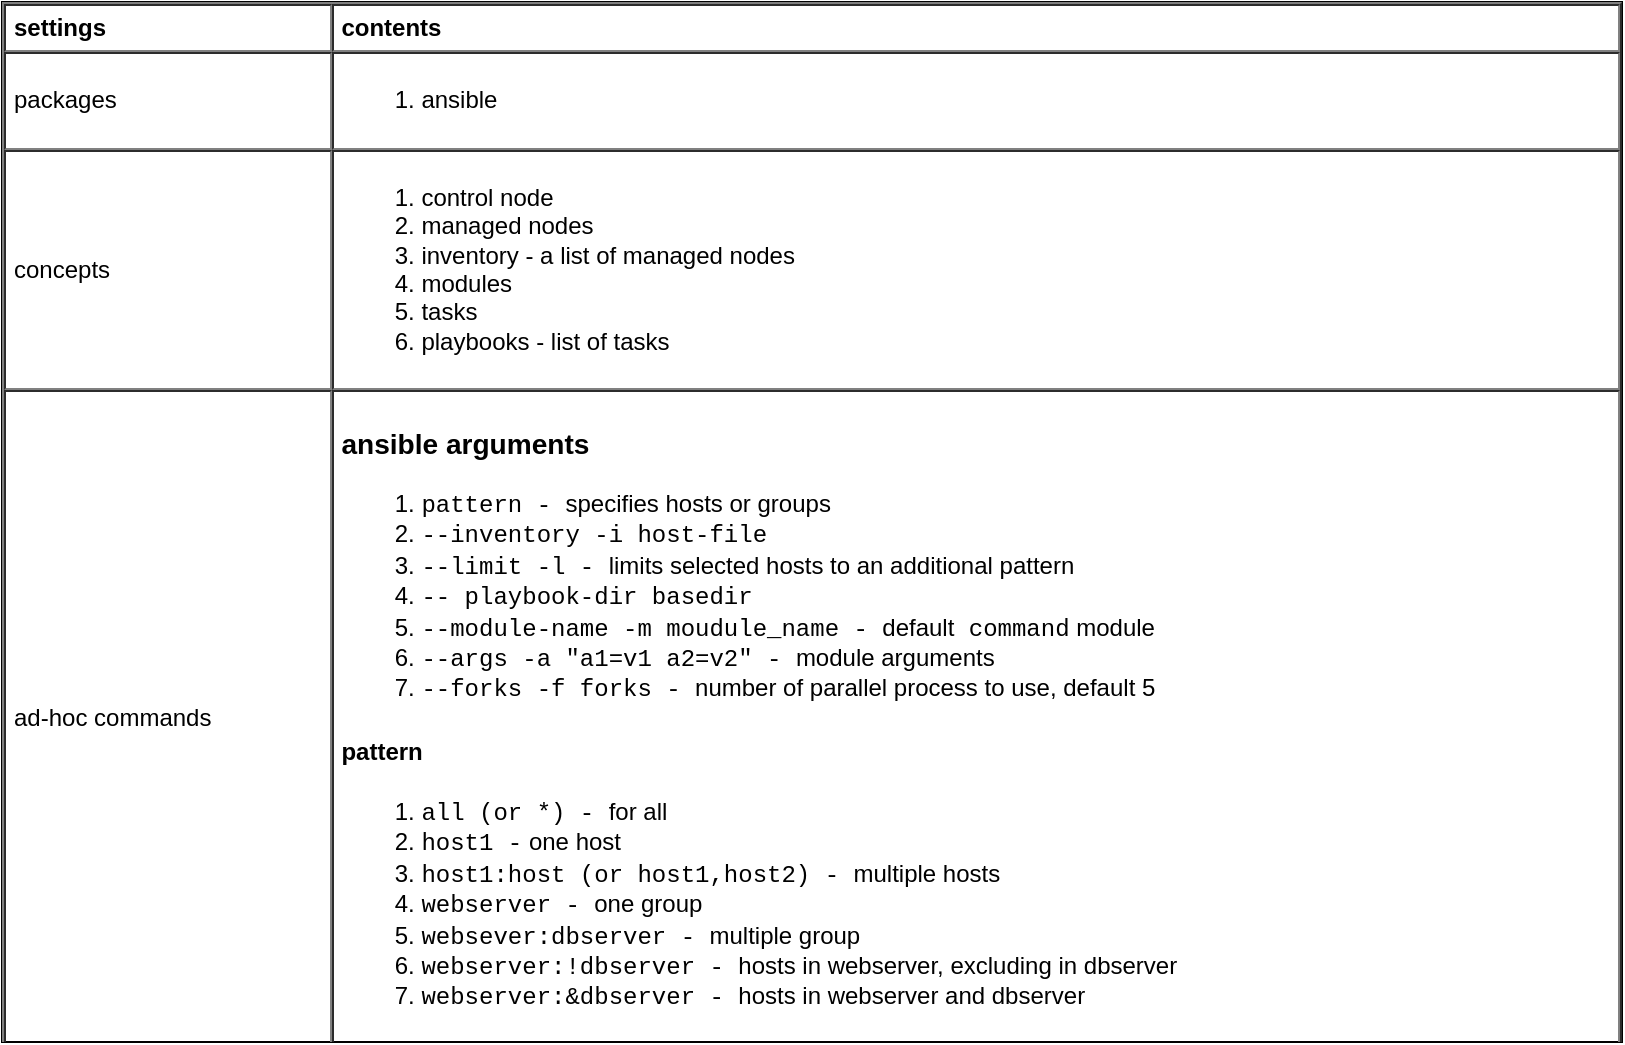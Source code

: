 <mxfile version="13.1.3" pages="3">
    <diagram id="eBcAbpSF-Oy_RSFWKtva" name="ansible">
        <mxGraphModel dx="585" dy="480" grid="1" gridSize="10" guides="1" tooltips="1" connect="1" arrows="1" fold="1" page="1" pageScale="1" pageWidth="827" pageHeight="1169" math="0" shadow="0">
            <root>
                <mxCell id="6xjhARad8wJrEWCtZ0LZ-0"/>
                <mxCell id="6xjhARad8wJrEWCtZ0LZ-1" parent="6xjhARad8wJrEWCtZ0LZ-0"/>
                <mxCell id="ZcP3yA8Dl-tpxINnKkQJ-0" value="&lt;table cellpadding=&quot;4&quot; cellspacing=&quot;0&quot; border=&quot;1&quot; style=&quot;font-size: 1em ; width: 100% ; height: 100%&quot;&gt;&lt;tbody&gt;&lt;tr&gt;&lt;th&gt;settings&lt;/th&gt;&lt;th&gt;contents&lt;/th&gt;&lt;/tr&gt;&lt;tr&gt;&lt;td&gt;packages&lt;/td&gt;&lt;td&gt;&lt;ol&gt;&lt;li&gt;ansible&lt;/li&gt;&lt;/ol&gt;&lt;/td&gt;&lt;/tr&gt;&lt;tr&gt;&lt;td&gt;concepts&lt;/td&gt;&lt;td&gt;&lt;ol&gt;&lt;li&gt;control node&lt;/li&gt;&lt;li&gt;managed nodes&lt;/li&gt;&lt;li&gt;inventory - a list of managed nodes&lt;/li&gt;&lt;li&gt;modules&lt;/li&gt;&lt;li&gt;tasks&lt;/li&gt;&lt;li&gt;playbooks - list of tasks&lt;/li&gt;&lt;/ol&gt;&lt;/td&gt;&lt;/tr&gt;&lt;tr&gt;&lt;td&gt;ad-hoc commands&lt;/td&gt;&lt;td&gt;&lt;h3&gt;ansible arguments&lt;/h3&gt;&lt;ol&gt;&lt;li&gt;&lt;font face=&quot;Courier New&quot;&gt;pattern - &lt;/font&gt;specifies&amp;nbsp;hosts or groups&lt;/li&gt;&lt;li&gt;&lt;font face=&quot;Courier New&quot;&gt;--inventory -i host-file&lt;/font&gt;&lt;/li&gt;&lt;li&gt;&lt;font face=&quot;Courier New&quot;&gt;--limit -l - &lt;/font&gt;limits selected hosts to an additional pattern&lt;/li&gt;&lt;li&gt;&lt;font face=&quot;Courier New&quot;&gt;-- playbook-dir basedir&lt;/font&gt;&lt;/li&gt;&lt;li&gt;&lt;font face=&quot;Courier New&quot;&gt;--module-name -m moudule_name - &lt;/font&gt;default&lt;font face=&quot;Courier New&quot;&gt; command&lt;/font&gt; module&lt;/li&gt;&lt;li&gt;&lt;font face=&quot;Courier New&quot;&gt;--args -a &quot;a1=v1 a2=v2&quot; - &lt;/font&gt;module arguments&lt;/li&gt;&lt;li&gt;&lt;font face=&quot;Courier New&quot;&gt;--forks -f forks - &lt;/font&gt;number of parallel process to use, default 5&lt;/li&gt;&lt;/ol&gt;&lt;h4&gt;pattern&lt;/h4&gt;&lt;div&gt;&lt;ol&gt;&lt;li&gt;&lt;font face=&quot;Courier New&quot;&gt;all (or *) - &lt;/font&gt;for all&lt;/li&gt;&lt;li&gt;&lt;font face=&quot;Courier New&quot;&gt;host1 -&lt;/font&gt; one host&lt;/li&gt;&lt;li&gt;&lt;font face=&quot;Courier New&quot;&gt;host1:host (or host1,host2) - &lt;/font&gt;multiple hosts&lt;/li&gt;&lt;li&gt;&lt;font face=&quot;Courier New&quot;&gt;webserver - &lt;/font&gt;one group&lt;/li&gt;&lt;li&gt;&lt;font face=&quot;Courier New&quot;&gt;websever:dbserver - &lt;/font&gt;multiple group&lt;/li&gt;&lt;li&gt;&lt;font face=&quot;Courier New&quot;&gt;webserver:!dbserver - &lt;/font&gt;hosts in webserver, excluding in dbserver&lt;/li&gt;&lt;li&gt;&lt;font face=&quot;Courier New&quot;&gt;webserver:&amp;amp;dbserver - &lt;/font&gt;hosts in webserver and dbserver&amp;nbsp;&lt;/li&gt;&lt;/ol&gt;&lt;/div&gt;&lt;/td&gt;&lt;/tr&gt;&lt;/tbody&gt;&lt;/table&gt; " style="verticalAlign=top;align=left;overflow=fill;fontSize=12;fontFamily=Helvetica;html=1" parent="6xjhARad8wJrEWCtZ0LZ-1" vertex="1">
                    <mxGeometry x="10" y="20" width="810" height="520" as="geometry"/>
                </mxCell>
            </root>
        </mxGraphModel>
    </diagram>
    <diagram id="KFz88gbmkmA4D01acFhd" name="inventory">
        <mxGraphModel dx="585" dy="480" grid="1" gridSize="10" guides="1" tooltips="1" connect="1" arrows="1" fold="1" page="1" pageScale="1" pageWidth="827" pageHeight="1169" math="0" shadow="0">
            <root>
                <mxCell id="uhKCY2jXzY3qLd5-olUe-0"/>
                <mxCell id="uhKCY2jXzY3qLd5-olUe-1" parent="uhKCY2jXzY3qLd5-olUe-0"/>
            </root>
        </mxGraphModel>
    </diagram>
    <diagram id="OCWlrfduKCj-sj5FC8W1" name="playbook">
        <mxGraphModel dx="585" dy="480" grid="1" gridSize="10" guides="1" tooltips="1" connect="1" arrows="1" fold="1" page="1" pageScale="1" pageWidth="827" pageHeight="1169" math="0" shadow="0">
            <root>
                <mxCell id="QPv2SNy1hGz203TRQEjH-0"/>
                <mxCell id="QPv2SNy1hGz203TRQEjH-1" parent="QPv2SNy1hGz203TRQEjH-0"/>
                <mxCell id="QPv2SNy1hGz203TRQEjH-5" value="" style="swimlane;html=1;startSize=20;horizontal=1;containerType=tree;strokeColor=none;fillColor=none;align=left;fontFamily=Courier New;spacingLeft=12;spacingTop=-1;" vertex="1" parent="QPv2SNy1hGz203TRQEjH-1">
                    <mxGeometry x="10" y="30" width="570" height="280" as="geometry"/>
                </mxCell>
                <mxCell id="QPv2SNy1hGz203TRQEjH-6" value="" style="edgeStyle=entityRelationEdgeStyle;startArrow=none;endArrow=none;segment=10;curved=1;align=left;fontFamily=Courier New;spacingLeft=12;spacingTop=-1;" edge="1" parent="QPv2SNy1hGz203TRQEjH-5" source="QPv2SNy1hGz203TRQEjH-10" target="QPv2SNy1hGz203TRQEjH-11">
                    <mxGeometry relative="1" as="geometry"/>
                </mxCell>
                <mxCell id="QPv2SNy1hGz203TRQEjH-10" value="playbook-dir/" style="ellipse;whiteSpace=wrap;html=1;align=left;treeFolding=1;treeMoving=1;newEdgeStyle={&quot;edgeStyle&quot;:&quot;entityRelationEdgeStyle&quot;,&quot;startArrow&quot;:&quot;none&quot;,&quot;endArrow&quot;:&quot;none&quot;,&quot;segment&quot;:10,&quot;curved&quot;:1};fontFamily=Courier New;spacingLeft=12;spacingTop=-1;" vertex="1" parent="QPv2SNy1hGz203TRQEjH-5">
                    <mxGeometry x="10" y="100" width="130" height="40" as="geometry"/>
                </mxCell>
                <mxCell id="QPv2SNy1hGz203TRQEjH-11" value="inventory" style="whiteSpace=wrap;html=1;rounded=1;arcSize=13;align=left;verticalAlign=middle;strokeWidth=1;autosize=1;spacing=4;treeFolding=1;treeMoving=1;newEdgeStyle={&quot;edgeStyle&quot;:&quot;entityRelationEdgeStyle&quot;,&quot;startArrow&quot;:&quot;none&quot;,&quot;endArrow&quot;:&quot;none&quot;,&quot;segment&quot;:10,&quot;curved&quot;:1};fontFamily=Courier New;spacingLeft=12;spacingTop=-1;" vertex="1" parent="QPv2SNy1hGz203TRQEjH-5">
                    <mxGeometry x="160" y="65" width="120" height="30" as="geometry"/>
                </mxCell>
                <mxCell id="QPv2SNy1hGz203TRQEjH-15" value="" style="edgeStyle=entityRelationEdgeStyle;startArrow=none;endArrow=none;segment=10;curved=1;align=left;fontFamily=Courier New;spacingLeft=12;spacingTop=-1;" edge="1" target="QPv2SNy1hGz203TRQEjH-16" source="QPv2SNy1hGz203TRQEjH-11" parent="QPv2SNy1hGz203TRQEjH-5">
                    <mxGeometry relative="1" as="geometry">
                        <mxPoint x="120" y="165" as="sourcePoint"/>
                    </mxGeometry>
                </mxCell>
                <mxCell id="QPv2SNy1hGz203TRQEjH-16" value="host&lt;br&gt;staging&lt;br&gt;production&lt;br&gt;host_vars/&lt;br&gt;&amp;nbsp; &amp;nbsp; host1.yml&lt;br&gt;&amp;nbsp; &amp;nbsp; host2.yml&lt;br&gt;group_vars/&lt;br&gt;&amp;nbsp; &amp;nbsp; group1.yml&lt;br&gt;&amp;nbsp; &amp;nbsp; group2.yml" style="whiteSpace=wrap;html=1;rounded=1;arcSize=6;align=left;verticalAlign=middle;strokeWidth=1;autosize=1;spacing=4;treeFolding=1;treeMoving=1;newEdgeStyle={&quot;edgeStyle&quot;:&quot;entityRelationEdgeStyle&quot;,&quot;startArrow&quot;:&quot;none&quot;,&quot;endArrow&quot;:&quot;none&quot;,&quot;segment&quot;:10,&quot;curved&quot;:1};fontFamily=Courier New;spacingLeft=12;spacingTop=-1;" vertex="1" parent="QPv2SNy1hGz203TRQEjH-5">
                    <mxGeometry x="290" y="10" width="150" height="140" as="geometry"/>
                </mxCell>
            </root>
        </mxGraphModel>
    </diagram>
</mxfile>